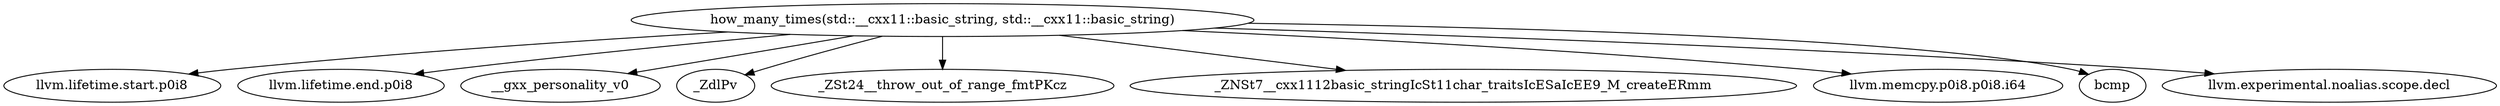 digraph CallGraph {
    // Nodes
    "how_many_times(std::__cxx11::basic_string, std::__cxx11::basic_string)" [label="how_many_times(std::__cxx11::basic_string, std::__cxx11::basic_string)"];
    "llvm.lifetime.start.p0i8" [label="llvm.lifetime.start.p0i8"];
    "llvm.lifetime.end.p0i8" [label="llvm.lifetime.end.p0i8"];
    "__gxx_personality_v0" [label="__gxx_personality_v0"];
    "_ZdlPv" [label="_ZdlPv"];
    "_ZSt24__throw_out_of_range_fmtPKcz" [label="_ZSt24__throw_out_of_range_fmtPKcz"];
    "_ZNSt7__cxx1112basic_stringIcSt11char_traitsIcESaIcEE9_M_createERmm" [label="_ZNSt7__cxx1112basic_stringIcSt11char_traitsIcESaIcEE9_M_createERmm"];
    "llvm.memcpy.p0i8.p0i8.i64" [label="llvm.memcpy.p0i8.p0i8.i64"];
    "bcmp" [label="bcmp"];
    "llvm.experimental.noalias.scope.decl" [label="llvm.experimental.noalias.scope.decl"];

    // Edges (function calls)
    "how_many_times(std::__cxx11::basic_string, std::__cxx11::basic_string)" -> "llvm.lifetime.start.p0i8";
    "how_many_times(std::__cxx11::basic_string, std::__cxx11::basic_string)" -> "llvm.lifetime.end.p0i8";
    "how_many_times(std::__cxx11::basic_string, std::__cxx11::basic_string)" -> "__gxx_personality_v0";
    "how_many_times(std::__cxx11::basic_string, std::__cxx11::basic_string)" -> "_ZdlPv";
    "how_many_times(std::__cxx11::basic_string, std::__cxx11::basic_string)" -> "_ZSt24__throw_out_of_range_fmtPKcz";
    "how_many_times(std::__cxx11::basic_string, std::__cxx11::basic_string)" -> "_ZNSt7__cxx1112basic_stringIcSt11char_traitsIcESaIcEE9_M_createERmm";
    "how_many_times(std::__cxx11::basic_string, std::__cxx11::basic_string)" -> "llvm.memcpy.p0i8.p0i8.i64";
    "how_many_times(std::__cxx11::basic_string, std::__cxx11::basic_string)" -> "bcmp";
    "how_many_times(std::__cxx11::basic_string, std::__cxx11::basic_string)" -> "llvm.experimental.noalias.scope.decl";
}
